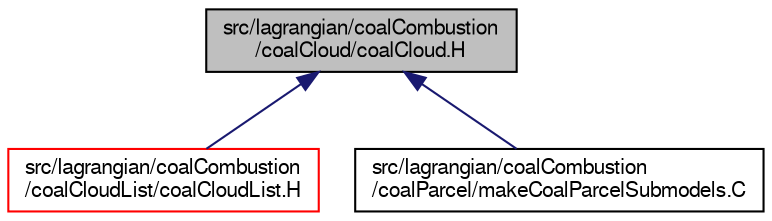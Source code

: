 digraph "src/lagrangian/coalCombustion/coalCloud/coalCloud.H"
{
  bgcolor="transparent";
  edge [fontname="FreeSans",fontsize="10",labelfontname="FreeSans",labelfontsize="10"];
  node [fontname="FreeSans",fontsize="10",shape=record];
  Node445 [label="src/lagrangian/coalCombustion\l/coalCloud/coalCloud.H",height=0.2,width=0.4,color="black", fillcolor="grey75", style="filled", fontcolor="black"];
  Node445 -> Node446 [dir="back",color="midnightblue",fontsize="10",style="solid",fontname="FreeSans"];
  Node446 [label="src/lagrangian/coalCombustion\l/coalCloudList/coalCloudList.H",height=0.2,width=0.4,color="red",URL="$a04919.html"];
  Node445 -> Node448 [dir="back",color="midnightblue",fontsize="10",style="solid",fontname="FreeSans"];
  Node448 [label="src/lagrangian/coalCombustion\l/coalParcel/makeCoalParcelSubmodels.C",height=0.2,width=0.4,color="black",URL="$a04928.html"];
}
